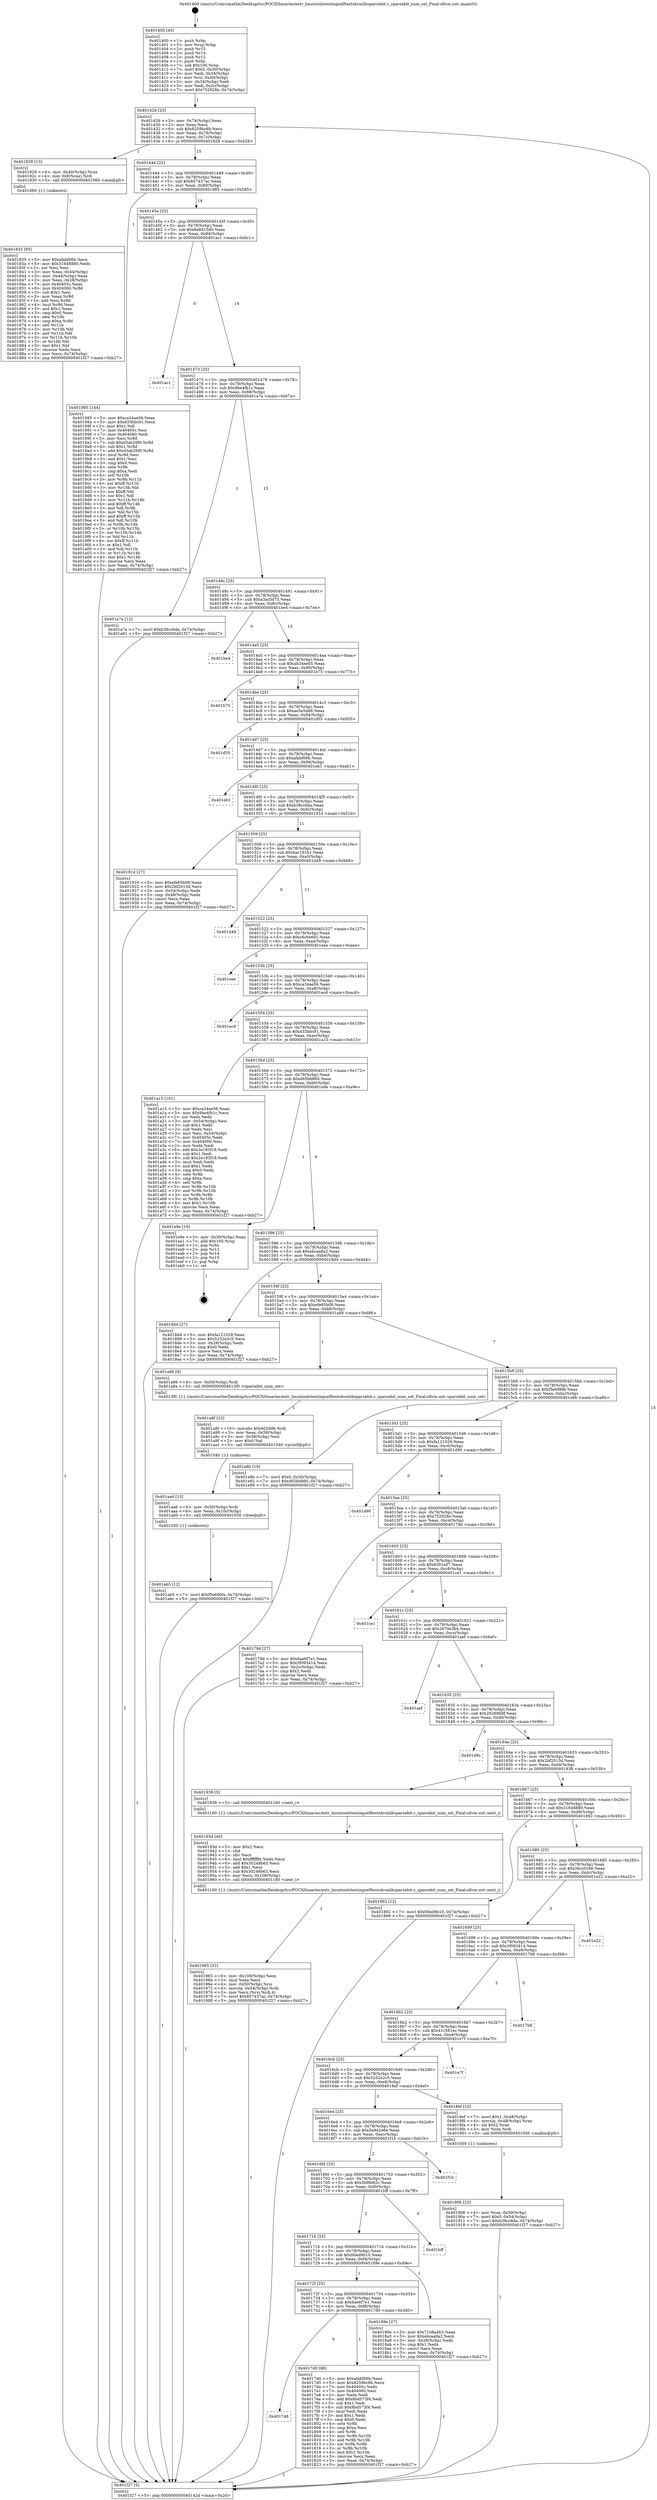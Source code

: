 digraph "0x401400" {
  label = "0x401400 (/mnt/c/Users/mathe/Desktop/tcc/POCII/binaries/extr_linuxtoolstestingselftestskvmlibsparsebit.c_sparsebit_num_set_Final-ollvm.out::main(0))"
  labelloc = "t"
  node[shape=record]

  Entry [label="",width=0.3,height=0.3,shape=circle,fillcolor=black,style=filled]
  "0x40142d" [label="{
     0x40142d [23]\l
     | [instrs]\l
     &nbsp;&nbsp;0x40142d \<+3\>: mov -0x74(%rbp),%eax\l
     &nbsp;&nbsp;0x401430 \<+2\>: mov %eax,%ecx\l
     &nbsp;&nbsp;0x401432 \<+6\>: sub $0x8259bc8b,%ecx\l
     &nbsp;&nbsp;0x401438 \<+3\>: mov %eax,-0x78(%rbp)\l
     &nbsp;&nbsp;0x40143b \<+3\>: mov %ecx,-0x7c(%rbp)\l
     &nbsp;&nbsp;0x40143e \<+6\>: je 0000000000401828 \<main+0x428\>\l
  }"]
  "0x401828" [label="{
     0x401828 [13]\l
     | [instrs]\l
     &nbsp;&nbsp;0x401828 \<+4\>: mov -0x40(%rbp),%rax\l
     &nbsp;&nbsp;0x40182c \<+4\>: mov 0x8(%rax),%rdi\l
     &nbsp;&nbsp;0x401830 \<+5\>: call 0000000000401060 \<atoi@plt\>\l
     | [calls]\l
     &nbsp;&nbsp;0x401060 \{1\} (unknown)\l
  }"]
  "0x401444" [label="{
     0x401444 [22]\l
     | [instrs]\l
     &nbsp;&nbsp;0x401444 \<+5\>: jmp 0000000000401449 \<main+0x49\>\l
     &nbsp;&nbsp;0x401449 \<+3\>: mov -0x78(%rbp),%eax\l
     &nbsp;&nbsp;0x40144c \<+5\>: sub $0x857437ac,%eax\l
     &nbsp;&nbsp;0x401451 \<+3\>: mov %eax,-0x80(%rbp)\l
     &nbsp;&nbsp;0x401454 \<+6\>: je 0000000000401985 \<main+0x585\>\l
  }"]
  Exit [label="",width=0.3,height=0.3,shape=circle,fillcolor=black,style=filled,peripheries=2]
  "0x401985" [label="{
     0x401985 [144]\l
     | [instrs]\l
     &nbsp;&nbsp;0x401985 \<+5\>: mov $0xca34ae56,%eax\l
     &nbsp;&nbsp;0x40198a \<+5\>: mov $0xd33bbc91,%ecx\l
     &nbsp;&nbsp;0x40198f \<+2\>: mov $0x1,%dl\l
     &nbsp;&nbsp;0x401991 \<+7\>: mov 0x40405c,%esi\l
     &nbsp;&nbsp;0x401998 \<+7\>: mov 0x404060,%edi\l
     &nbsp;&nbsp;0x40199f \<+3\>: mov %esi,%r8d\l
     &nbsp;&nbsp;0x4019a2 \<+7\>: sub $0xd3ab26f0,%r8d\l
     &nbsp;&nbsp;0x4019a9 \<+4\>: sub $0x1,%r8d\l
     &nbsp;&nbsp;0x4019ad \<+7\>: add $0xd3ab26f0,%r8d\l
     &nbsp;&nbsp;0x4019b4 \<+4\>: imul %r8d,%esi\l
     &nbsp;&nbsp;0x4019b8 \<+3\>: and $0x1,%esi\l
     &nbsp;&nbsp;0x4019bb \<+3\>: cmp $0x0,%esi\l
     &nbsp;&nbsp;0x4019be \<+4\>: sete %r9b\l
     &nbsp;&nbsp;0x4019c2 \<+3\>: cmp $0xa,%edi\l
     &nbsp;&nbsp;0x4019c5 \<+4\>: setl %r10b\l
     &nbsp;&nbsp;0x4019c9 \<+3\>: mov %r9b,%r11b\l
     &nbsp;&nbsp;0x4019cc \<+4\>: xor $0xff,%r11b\l
     &nbsp;&nbsp;0x4019d0 \<+3\>: mov %r10b,%bl\l
     &nbsp;&nbsp;0x4019d3 \<+3\>: xor $0xff,%bl\l
     &nbsp;&nbsp;0x4019d6 \<+3\>: xor $0x1,%dl\l
     &nbsp;&nbsp;0x4019d9 \<+3\>: mov %r11b,%r14b\l
     &nbsp;&nbsp;0x4019dc \<+4\>: and $0xff,%r14b\l
     &nbsp;&nbsp;0x4019e0 \<+3\>: and %dl,%r9b\l
     &nbsp;&nbsp;0x4019e3 \<+3\>: mov %bl,%r15b\l
     &nbsp;&nbsp;0x4019e6 \<+4\>: and $0xff,%r15b\l
     &nbsp;&nbsp;0x4019ea \<+3\>: and %dl,%r10b\l
     &nbsp;&nbsp;0x4019ed \<+3\>: or %r9b,%r14b\l
     &nbsp;&nbsp;0x4019f0 \<+3\>: or %r10b,%r15b\l
     &nbsp;&nbsp;0x4019f3 \<+3\>: xor %r15b,%r14b\l
     &nbsp;&nbsp;0x4019f6 \<+3\>: or %bl,%r11b\l
     &nbsp;&nbsp;0x4019f9 \<+4\>: xor $0xff,%r11b\l
     &nbsp;&nbsp;0x4019fd \<+3\>: or $0x1,%dl\l
     &nbsp;&nbsp;0x401a00 \<+3\>: and %dl,%r11b\l
     &nbsp;&nbsp;0x401a03 \<+3\>: or %r11b,%r14b\l
     &nbsp;&nbsp;0x401a06 \<+4\>: test $0x1,%r14b\l
     &nbsp;&nbsp;0x401a0a \<+3\>: cmovne %ecx,%eax\l
     &nbsp;&nbsp;0x401a0d \<+3\>: mov %eax,-0x74(%rbp)\l
     &nbsp;&nbsp;0x401a10 \<+5\>: jmp 0000000000401f27 \<main+0xb27\>\l
  }"]
  "0x40145a" [label="{
     0x40145a [25]\l
     | [instrs]\l
     &nbsp;&nbsp;0x40145a \<+5\>: jmp 000000000040145f \<main+0x5f\>\l
     &nbsp;&nbsp;0x40145f \<+3\>: mov -0x78(%rbp),%eax\l
     &nbsp;&nbsp;0x401462 \<+5\>: sub $0x8e8d15d0,%eax\l
     &nbsp;&nbsp;0x401467 \<+6\>: mov %eax,-0x84(%rbp)\l
     &nbsp;&nbsp;0x40146d \<+6\>: je 0000000000401ac1 \<main+0x6c1\>\l
  }"]
  "0x401ab5" [label="{
     0x401ab5 [12]\l
     | [instrs]\l
     &nbsp;&nbsp;0x401ab5 \<+7\>: movl $0xf5e686fe,-0x74(%rbp)\l
     &nbsp;&nbsp;0x401abc \<+5\>: jmp 0000000000401f27 \<main+0xb27\>\l
  }"]
  "0x401ac1" [label="{
     0x401ac1\l
  }", style=dashed]
  "0x401473" [label="{
     0x401473 [25]\l
     | [instrs]\l
     &nbsp;&nbsp;0x401473 \<+5\>: jmp 0000000000401478 \<main+0x78\>\l
     &nbsp;&nbsp;0x401478 \<+3\>: mov -0x78(%rbp),%eax\l
     &nbsp;&nbsp;0x40147b \<+5\>: sub $0x9be4fb1c,%eax\l
     &nbsp;&nbsp;0x401480 \<+6\>: mov %eax,-0x88(%rbp)\l
     &nbsp;&nbsp;0x401486 \<+6\>: je 0000000000401a7a \<main+0x67a\>\l
  }"]
  "0x401aa6" [label="{
     0x401aa6 [15]\l
     | [instrs]\l
     &nbsp;&nbsp;0x401aa6 \<+4\>: mov -0x50(%rbp),%rdi\l
     &nbsp;&nbsp;0x401aaa \<+6\>: mov %eax,-0x10c(%rbp)\l
     &nbsp;&nbsp;0x401ab0 \<+5\>: call 0000000000401030 \<free@plt\>\l
     | [calls]\l
     &nbsp;&nbsp;0x401030 \{1\} (unknown)\l
  }"]
  "0x401a7a" [label="{
     0x401a7a [12]\l
     | [instrs]\l
     &nbsp;&nbsp;0x401a7a \<+7\>: movl $0xb38cc6da,-0x74(%rbp)\l
     &nbsp;&nbsp;0x401a81 \<+5\>: jmp 0000000000401f27 \<main+0xb27\>\l
  }"]
  "0x40148c" [label="{
     0x40148c [25]\l
     | [instrs]\l
     &nbsp;&nbsp;0x40148c \<+5\>: jmp 0000000000401491 \<main+0x91\>\l
     &nbsp;&nbsp;0x401491 \<+3\>: mov -0x78(%rbp),%eax\l
     &nbsp;&nbsp;0x401494 \<+5\>: sub $0xa3ac5d75,%eax\l
     &nbsp;&nbsp;0x401499 \<+6\>: mov %eax,-0x8c(%rbp)\l
     &nbsp;&nbsp;0x40149f \<+6\>: je 0000000000401be4 \<main+0x7e4\>\l
  }"]
  "0x401a8f" [label="{
     0x401a8f [23]\l
     | [instrs]\l
     &nbsp;&nbsp;0x401a8f \<+10\>: movabs $0x4020d6,%rdi\l
     &nbsp;&nbsp;0x401a99 \<+3\>: mov %eax,-0x58(%rbp)\l
     &nbsp;&nbsp;0x401a9c \<+3\>: mov -0x58(%rbp),%esi\l
     &nbsp;&nbsp;0x401a9f \<+2\>: mov $0x0,%al\l
     &nbsp;&nbsp;0x401aa1 \<+5\>: call 0000000000401040 \<printf@plt\>\l
     | [calls]\l
     &nbsp;&nbsp;0x401040 \{1\} (unknown)\l
  }"]
  "0x401be4" [label="{
     0x401be4\l
  }", style=dashed]
  "0x4014a5" [label="{
     0x4014a5 [25]\l
     | [instrs]\l
     &nbsp;&nbsp;0x4014a5 \<+5\>: jmp 00000000004014aa \<main+0xaa\>\l
     &nbsp;&nbsp;0x4014aa \<+3\>: mov -0x78(%rbp),%eax\l
     &nbsp;&nbsp;0x4014ad \<+5\>: sub $0xab34ee05,%eax\l
     &nbsp;&nbsp;0x4014b2 \<+6\>: mov %eax,-0x90(%rbp)\l
     &nbsp;&nbsp;0x4014b8 \<+6\>: je 0000000000401b75 \<main+0x775\>\l
  }"]
  "0x401965" [label="{
     0x401965 [32]\l
     | [instrs]\l
     &nbsp;&nbsp;0x401965 \<+6\>: mov -0x108(%rbp),%ecx\l
     &nbsp;&nbsp;0x40196b \<+3\>: imul %eax,%ecx\l
     &nbsp;&nbsp;0x40196e \<+4\>: mov -0x50(%rbp),%rsi\l
     &nbsp;&nbsp;0x401972 \<+4\>: movslq -0x54(%rbp),%rdi\l
     &nbsp;&nbsp;0x401976 \<+3\>: mov %ecx,(%rsi,%rdi,4)\l
     &nbsp;&nbsp;0x401979 \<+7\>: movl $0x857437ac,-0x74(%rbp)\l
     &nbsp;&nbsp;0x401980 \<+5\>: jmp 0000000000401f27 \<main+0xb27\>\l
  }"]
  "0x401b75" [label="{
     0x401b75\l
  }", style=dashed]
  "0x4014be" [label="{
     0x4014be [25]\l
     | [instrs]\l
     &nbsp;&nbsp;0x4014be \<+5\>: jmp 00000000004014c3 \<main+0xc3\>\l
     &nbsp;&nbsp;0x4014c3 \<+3\>: mov -0x78(%rbp),%eax\l
     &nbsp;&nbsp;0x4014c6 \<+5\>: sub $0xae5e5dd6,%eax\l
     &nbsp;&nbsp;0x4014cb \<+6\>: mov %eax,-0x94(%rbp)\l
     &nbsp;&nbsp;0x4014d1 \<+6\>: je 0000000000401d55 \<main+0x955\>\l
  }"]
  "0x40193d" [label="{
     0x40193d [40]\l
     | [instrs]\l
     &nbsp;&nbsp;0x40193d \<+5\>: mov $0x2,%ecx\l
     &nbsp;&nbsp;0x401942 \<+1\>: cltd\l
     &nbsp;&nbsp;0x401943 \<+2\>: idiv %ecx\l
     &nbsp;&nbsp;0x401945 \<+6\>: imul $0xfffffffe,%edx,%ecx\l
     &nbsp;&nbsp;0x40194b \<+6\>: add $0x30248b63,%ecx\l
     &nbsp;&nbsp;0x401951 \<+3\>: add $0x1,%ecx\l
     &nbsp;&nbsp;0x401954 \<+6\>: sub $0x30248b63,%ecx\l
     &nbsp;&nbsp;0x40195a \<+6\>: mov %ecx,-0x108(%rbp)\l
     &nbsp;&nbsp;0x401960 \<+5\>: call 0000000000401160 \<next_i\>\l
     | [calls]\l
     &nbsp;&nbsp;0x401160 \{1\} (/mnt/c/Users/mathe/Desktop/tcc/POCII/binaries/extr_linuxtoolstestingselftestskvmlibsparsebit.c_sparsebit_num_set_Final-ollvm.out::next_i)\l
  }"]
  "0x401d55" [label="{
     0x401d55\l
  }", style=dashed]
  "0x4014d7" [label="{
     0x4014d7 [25]\l
     | [instrs]\l
     &nbsp;&nbsp;0x4014d7 \<+5\>: jmp 00000000004014dc \<main+0xdc\>\l
     &nbsp;&nbsp;0x4014dc \<+3\>: mov -0x78(%rbp),%eax\l
     &nbsp;&nbsp;0x4014df \<+5\>: sub $0xafabf06b,%eax\l
     &nbsp;&nbsp;0x4014e4 \<+6\>: mov %eax,-0x98(%rbp)\l
     &nbsp;&nbsp;0x4014ea \<+6\>: je 0000000000401eb1 \<main+0xab1\>\l
  }"]
  "0x401906" [label="{
     0x401906 [23]\l
     | [instrs]\l
     &nbsp;&nbsp;0x401906 \<+4\>: mov %rax,-0x50(%rbp)\l
     &nbsp;&nbsp;0x40190a \<+7\>: movl $0x0,-0x54(%rbp)\l
     &nbsp;&nbsp;0x401911 \<+7\>: movl $0xb38cc6da,-0x74(%rbp)\l
     &nbsp;&nbsp;0x401918 \<+5\>: jmp 0000000000401f27 \<main+0xb27\>\l
  }"]
  "0x401eb1" [label="{
     0x401eb1\l
  }", style=dashed]
  "0x4014f0" [label="{
     0x4014f0 [25]\l
     | [instrs]\l
     &nbsp;&nbsp;0x4014f0 \<+5\>: jmp 00000000004014f5 \<main+0xf5\>\l
     &nbsp;&nbsp;0x4014f5 \<+3\>: mov -0x78(%rbp),%eax\l
     &nbsp;&nbsp;0x4014f8 \<+5\>: sub $0xb38cc6da,%eax\l
     &nbsp;&nbsp;0x4014fd \<+6\>: mov %eax,-0x9c(%rbp)\l
     &nbsp;&nbsp;0x401503 \<+6\>: je 000000000040191d \<main+0x51d\>\l
  }"]
  "0x401835" [label="{
     0x401835 [93]\l
     | [instrs]\l
     &nbsp;&nbsp;0x401835 \<+5\>: mov $0xafabf06b,%ecx\l
     &nbsp;&nbsp;0x40183a \<+5\>: mov $0x31648880,%edx\l
     &nbsp;&nbsp;0x40183f \<+2\>: xor %esi,%esi\l
     &nbsp;&nbsp;0x401841 \<+3\>: mov %eax,-0x44(%rbp)\l
     &nbsp;&nbsp;0x401844 \<+3\>: mov -0x44(%rbp),%eax\l
     &nbsp;&nbsp;0x401847 \<+3\>: mov %eax,-0x28(%rbp)\l
     &nbsp;&nbsp;0x40184a \<+7\>: mov 0x40405c,%eax\l
     &nbsp;&nbsp;0x401851 \<+8\>: mov 0x404060,%r8d\l
     &nbsp;&nbsp;0x401859 \<+3\>: sub $0x1,%esi\l
     &nbsp;&nbsp;0x40185c \<+3\>: mov %eax,%r9d\l
     &nbsp;&nbsp;0x40185f \<+3\>: add %esi,%r9d\l
     &nbsp;&nbsp;0x401862 \<+4\>: imul %r9d,%eax\l
     &nbsp;&nbsp;0x401866 \<+3\>: and $0x1,%eax\l
     &nbsp;&nbsp;0x401869 \<+3\>: cmp $0x0,%eax\l
     &nbsp;&nbsp;0x40186c \<+4\>: sete %r10b\l
     &nbsp;&nbsp;0x401870 \<+4\>: cmp $0xa,%r8d\l
     &nbsp;&nbsp;0x401874 \<+4\>: setl %r11b\l
     &nbsp;&nbsp;0x401878 \<+3\>: mov %r10b,%bl\l
     &nbsp;&nbsp;0x40187b \<+3\>: and %r11b,%bl\l
     &nbsp;&nbsp;0x40187e \<+3\>: xor %r11b,%r10b\l
     &nbsp;&nbsp;0x401881 \<+3\>: or %r10b,%bl\l
     &nbsp;&nbsp;0x401884 \<+3\>: test $0x1,%bl\l
     &nbsp;&nbsp;0x401887 \<+3\>: cmovne %edx,%ecx\l
     &nbsp;&nbsp;0x40188a \<+3\>: mov %ecx,-0x74(%rbp)\l
     &nbsp;&nbsp;0x40188d \<+5\>: jmp 0000000000401f27 \<main+0xb27\>\l
  }"]
  "0x40191d" [label="{
     0x40191d [27]\l
     | [instrs]\l
     &nbsp;&nbsp;0x40191d \<+5\>: mov $0xefe65b08,%eax\l
     &nbsp;&nbsp;0x401922 \<+5\>: mov $0x2bf2013d,%ecx\l
     &nbsp;&nbsp;0x401927 \<+3\>: mov -0x54(%rbp),%edx\l
     &nbsp;&nbsp;0x40192a \<+3\>: cmp -0x48(%rbp),%edx\l
     &nbsp;&nbsp;0x40192d \<+3\>: cmovl %ecx,%eax\l
     &nbsp;&nbsp;0x401930 \<+3\>: mov %eax,-0x74(%rbp)\l
     &nbsp;&nbsp;0x401933 \<+5\>: jmp 0000000000401f27 \<main+0xb27\>\l
  }"]
  "0x401509" [label="{
     0x401509 [25]\l
     | [instrs]\l
     &nbsp;&nbsp;0x401509 \<+5\>: jmp 000000000040150e \<main+0x10e\>\l
     &nbsp;&nbsp;0x40150e \<+3\>: mov -0x78(%rbp),%eax\l
     &nbsp;&nbsp;0x401511 \<+5\>: sub $0xbac161b1,%eax\l
     &nbsp;&nbsp;0x401516 \<+6\>: mov %eax,-0xa0(%rbp)\l
     &nbsp;&nbsp;0x40151c \<+6\>: je 0000000000401d49 \<main+0x949\>\l
  }"]
  "0x401748" [label="{
     0x401748\l
  }", style=dashed]
  "0x401d49" [label="{
     0x401d49\l
  }", style=dashed]
  "0x401522" [label="{
     0x401522 [25]\l
     | [instrs]\l
     &nbsp;&nbsp;0x401522 \<+5\>: jmp 0000000000401527 \<main+0x127\>\l
     &nbsp;&nbsp;0x401527 \<+3\>: mov -0x78(%rbp),%eax\l
     &nbsp;&nbsp;0x40152a \<+5\>: sub $0xc6c6e6d1,%eax\l
     &nbsp;&nbsp;0x40152f \<+6\>: mov %eax,-0xa4(%rbp)\l
     &nbsp;&nbsp;0x401535 \<+6\>: je 0000000000401eee \<main+0xaee\>\l
  }"]
  "0x4017d0" [label="{
     0x4017d0 [88]\l
     | [instrs]\l
     &nbsp;&nbsp;0x4017d0 \<+5\>: mov $0xafabf06b,%eax\l
     &nbsp;&nbsp;0x4017d5 \<+5\>: mov $0x8259bc8b,%ecx\l
     &nbsp;&nbsp;0x4017da \<+7\>: mov 0x40405c,%edx\l
     &nbsp;&nbsp;0x4017e1 \<+7\>: mov 0x404060,%esi\l
     &nbsp;&nbsp;0x4017e8 \<+2\>: mov %edx,%edi\l
     &nbsp;&nbsp;0x4017ea \<+6\>: add $0x8bd573f4,%edi\l
     &nbsp;&nbsp;0x4017f0 \<+3\>: sub $0x1,%edi\l
     &nbsp;&nbsp;0x4017f3 \<+6\>: sub $0x8bd573f4,%edi\l
     &nbsp;&nbsp;0x4017f9 \<+3\>: imul %edi,%edx\l
     &nbsp;&nbsp;0x4017fc \<+3\>: and $0x1,%edx\l
     &nbsp;&nbsp;0x4017ff \<+3\>: cmp $0x0,%edx\l
     &nbsp;&nbsp;0x401802 \<+4\>: sete %r8b\l
     &nbsp;&nbsp;0x401806 \<+3\>: cmp $0xa,%esi\l
     &nbsp;&nbsp;0x401809 \<+4\>: setl %r9b\l
     &nbsp;&nbsp;0x40180d \<+3\>: mov %r8b,%r10b\l
     &nbsp;&nbsp;0x401810 \<+3\>: and %r9b,%r10b\l
     &nbsp;&nbsp;0x401813 \<+3\>: xor %r9b,%r8b\l
     &nbsp;&nbsp;0x401816 \<+3\>: or %r8b,%r10b\l
     &nbsp;&nbsp;0x401819 \<+4\>: test $0x1,%r10b\l
     &nbsp;&nbsp;0x40181d \<+3\>: cmovne %ecx,%eax\l
     &nbsp;&nbsp;0x401820 \<+3\>: mov %eax,-0x74(%rbp)\l
     &nbsp;&nbsp;0x401823 \<+5\>: jmp 0000000000401f27 \<main+0xb27\>\l
  }"]
  "0x401eee" [label="{
     0x401eee\l
  }", style=dashed]
  "0x40153b" [label="{
     0x40153b [25]\l
     | [instrs]\l
     &nbsp;&nbsp;0x40153b \<+5\>: jmp 0000000000401540 \<main+0x140\>\l
     &nbsp;&nbsp;0x401540 \<+3\>: mov -0x78(%rbp),%eax\l
     &nbsp;&nbsp;0x401543 \<+5\>: sub $0xca34ae56,%eax\l
     &nbsp;&nbsp;0x401548 \<+6\>: mov %eax,-0xa8(%rbp)\l
     &nbsp;&nbsp;0x40154e \<+6\>: je 0000000000401ecd \<main+0xacd\>\l
  }"]
  "0x40172f" [label="{
     0x40172f [25]\l
     | [instrs]\l
     &nbsp;&nbsp;0x40172f \<+5\>: jmp 0000000000401734 \<main+0x334\>\l
     &nbsp;&nbsp;0x401734 \<+3\>: mov -0x78(%rbp),%eax\l
     &nbsp;&nbsp;0x401737 \<+5\>: sub $0x6ae6f7e1,%eax\l
     &nbsp;&nbsp;0x40173c \<+6\>: mov %eax,-0xf8(%rbp)\l
     &nbsp;&nbsp;0x401742 \<+6\>: je 00000000004017d0 \<main+0x3d0\>\l
  }"]
  "0x401ecd" [label="{
     0x401ecd\l
  }", style=dashed]
  "0x401554" [label="{
     0x401554 [25]\l
     | [instrs]\l
     &nbsp;&nbsp;0x401554 \<+5\>: jmp 0000000000401559 \<main+0x159\>\l
     &nbsp;&nbsp;0x401559 \<+3\>: mov -0x78(%rbp),%eax\l
     &nbsp;&nbsp;0x40155c \<+5\>: sub $0xd33bbc91,%eax\l
     &nbsp;&nbsp;0x401561 \<+6\>: mov %eax,-0xac(%rbp)\l
     &nbsp;&nbsp;0x401567 \<+6\>: je 0000000000401a15 \<main+0x615\>\l
  }"]
  "0x40189e" [label="{
     0x40189e [27]\l
     | [instrs]\l
     &nbsp;&nbsp;0x40189e \<+5\>: mov $0x7108a4b3,%eax\l
     &nbsp;&nbsp;0x4018a3 \<+5\>: mov $0xebcaa8a2,%ecx\l
     &nbsp;&nbsp;0x4018a8 \<+3\>: mov -0x28(%rbp),%edx\l
     &nbsp;&nbsp;0x4018ab \<+3\>: cmp $0x1,%edx\l
     &nbsp;&nbsp;0x4018ae \<+3\>: cmovl %ecx,%eax\l
     &nbsp;&nbsp;0x4018b1 \<+3\>: mov %eax,-0x74(%rbp)\l
     &nbsp;&nbsp;0x4018b4 \<+5\>: jmp 0000000000401f27 \<main+0xb27\>\l
  }"]
  "0x401a15" [label="{
     0x401a15 [101]\l
     | [instrs]\l
     &nbsp;&nbsp;0x401a15 \<+5\>: mov $0xca34ae56,%eax\l
     &nbsp;&nbsp;0x401a1a \<+5\>: mov $0x9be4fb1c,%ecx\l
     &nbsp;&nbsp;0x401a1f \<+2\>: xor %edx,%edx\l
     &nbsp;&nbsp;0x401a21 \<+3\>: mov -0x54(%rbp),%esi\l
     &nbsp;&nbsp;0x401a24 \<+3\>: sub $0x1,%edx\l
     &nbsp;&nbsp;0x401a27 \<+2\>: sub %edx,%esi\l
     &nbsp;&nbsp;0x401a29 \<+3\>: mov %esi,-0x54(%rbp)\l
     &nbsp;&nbsp;0x401a2c \<+7\>: mov 0x40405c,%edx\l
     &nbsp;&nbsp;0x401a33 \<+7\>: mov 0x404060,%esi\l
     &nbsp;&nbsp;0x401a3a \<+2\>: mov %edx,%edi\l
     &nbsp;&nbsp;0x401a3c \<+6\>: add $0x2e183f18,%edi\l
     &nbsp;&nbsp;0x401a42 \<+3\>: sub $0x1,%edi\l
     &nbsp;&nbsp;0x401a45 \<+6\>: sub $0x2e183f18,%edi\l
     &nbsp;&nbsp;0x401a4b \<+3\>: imul %edi,%edx\l
     &nbsp;&nbsp;0x401a4e \<+3\>: and $0x1,%edx\l
     &nbsp;&nbsp;0x401a51 \<+3\>: cmp $0x0,%edx\l
     &nbsp;&nbsp;0x401a54 \<+4\>: sete %r8b\l
     &nbsp;&nbsp;0x401a58 \<+3\>: cmp $0xa,%esi\l
     &nbsp;&nbsp;0x401a5b \<+4\>: setl %r9b\l
     &nbsp;&nbsp;0x401a5f \<+3\>: mov %r8b,%r10b\l
     &nbsp;&nbsp;0x401a62 \<+3\>: and %r9b,%r10b\l
     &nbsp;&nbsp;0x401a65 \<+3\>: xor %r9b,%r8b\l
     &nbsp;&nbsp;0x401a68 \<+3\>: or %r8b,%r10b\l
     &nbsp;&nbsp;0x401a6b \<+4\>: test $0x1,%r10b\l
     &nbsp;&nbsp;0x401a6f \<+3\>: cmovne %ecx,%eax\l
     &nbsp;&nbsp;0x401a72 \<+3\>: mov %eax,-0x74(%rbp)\l
     &nbsp;&nbsp;0x401a75 \<+5\>: jmp 0000000000401f27 \<main+0xb27\>\l
  }"]
  "0x40156d" [label="{
     0x40156d [25]\l
     | [instrs]\l
     &nbsp;&nbsp;0x40156d \<+5\>: jmp 0000000000401572 \<main+0x172\>\l
     &nbsp;&nbsp;0x401572 \<+3\>: mov -0x78(%rbp),%eax\l
     &nbsp;&nbsp;0x401575 \<+5\>: sub $0xd65bb860,%eax\l
     &nbsp;&nbsp;0x40157a \<+6\>: mov %eax,-0xb0(%rbp)\l
     &nbsp;&nbsp;0x401580 \<+6\>: je 0000000000401e9e \<main+0xa9e\>\l
  }"]
  "0x401716" [label="{
     0x401716 [25]\l
     | [instrs]\l
     &nbsp;&nbsp;0x401716 \<+5\>: jmp 000000000040171b \<main+0x31b\>\l
     &nbsp;&nbsp;0x40171b \<+3\>: mov -0x78(%rbp),%eax\l
     &nbsp;&nbsp;0x40171e \<+5\>: sub $0x60ed9b10,%eax\l
     &nbsp;&nbsp;0x401723 \<+6\>: mov %eax,-0xf4(%rbp)\l
     &nbsp;&nbsp;0x401729 \<+6\>: je 000000000040189e \<main+0x49e\>\l
  }"]
  "0x401e9e" [label="{
     0x401e9e [19]\l
     | [instrs]\l
     &nbsp;&nbsp;0x401e9e \<+3\>: mov -0x30(%rbp),%eax\l
     &nbsp;&nbsp;0x401ea1 \<+7\>: add $0x100,%rsp\l
     &nbsp;&nbsp;0x401ea8 \<+1\>: pop %rbx\l
     &nbsp;&nbsp;0x401ea9 \<+2\>: pop %r12\l
     &nbsp;&nbsp;0x401eab \<+2\>: pop %r14\l
     &nbsp;&nbsp;0x401ead \<+2\>: pop %r15\l
     &nbsp;&nbsp;0x401eaf \<+1\>: pop %rbp\l
     &nbsp;&nbsp;0x401eb0 \<+1\>: ret\l
  }"]
  "0x401586" [label="{
     0x401586 [25]\l
     | [instrs]\l
     &nbsp;&nbsp;0x401586 \<+5\>: jmp 000000000040158b \<main+0x18b\>\l
     &nbsp;&nbsp;0x40158b \<+3\>: mov -0x78(%rbp),%eax\l
     &nbsp;&nbsp;0x40158e \<+5\>: sub $0xebcaa8a2,%eax\l
     &nbsp;&nbsp;0x401593 \<+6\>: mov %eax,-0xb4(%rbp)\l
     &nbsp;&nbsp;0x401599 \<+6\>: je 00000000004018d4 \<main+0x4d4\>\l
  }"]
  "0x401bff" [label="{
     0x401bff\l
  }", style=dashed]
  "0x4018d4" [label="{
     0x4018d4 [27]\l
     | [instrs]\l
     &nbsp;&nbsp;0x4018d4 \<+5\>: mov $0xfa121029,%eax\l
     &nbsp;&nbsp;0x4018d9 \<+5\>: mov $0x5232e2c5,%ecx\l
     &nbsp;&nbsp;0x4018de \<+3\>: mov -0x28(%rbp),%edx\l
     &nbsp;&nbsp;0x4018e1 \<+3\>: cmp $0x0,%edx\l
     &nbsp;&nbsp;0x4018e4 \<+3\>: cmove %ecx,%eax\l
     &nbsp;&nbsp;0x4018e7 \<+3\>: mov %eax,-0x74(%rbp)\l
     &nbsp;&nbsp;0x4018ea \<+5\>: jmp 0000000000401f27 \<main+0xb27\>\l
  }"]
  "0x40159f" [label="{
     0x40159f [25]\l
     | [instrs]\l
     &nbsp;&nbsp;0x40159f \<+5\>: jmp 00000000004015a4 \<main+0x1a4\>\l
     &nbsp;&nbsp;0x4015a4 \<+3\>: mov -0x78(%rbp),%eax\l
     &nbsp;&nbsp;0x4015a7 \<+5\>: sub $0xefe65b08,%eax\l
     &nbsp;&nbsp;0x4015ac \<+6\>: mov %eax,-0xb8(%rbp)\l
     &nbsp;&nbsp;0x4015b2 \<+6\>: je 0000000000401a86 \<main+0x686\>\l
  }"]
  "0x4016fd" [label="{
     0x4016fd [25]\l
     | [instrs]\l
     &nbsp;&nbsp;0x4016fd \<+5\>: jmp 0000000000401702 \<main+0x302\>\l
     &nbsp;&nbsp;0x401702 \<+3\>: mov -0x78(%rbp),%eax\l
     &nbsp;&nbsp;0x401705 \<+5\>: sub $0x5fd9b82c,%eax\l
     &nbsp;&nbsp;0x40170a \<+6\>: mov %eax,-0xf0(%rbp)\l
     &nbsp;&nbsp;0x401710 \<+6\>: je 0000000000401bff \<main+0x7ff\>\l
  }"]
  "0x401a86" [label="{
     0x401a86 [9]\l
     | [instrs]\l
     &nbsp;&nbsp;0x401a86 \<+4\>: mov -0x50(%rbp),%rdi\l
     &nbsp;&nbsp;0x401a8a \<+5\>: call 00000000004013f0 \<sparsebit_num_set\>\l
     | [calls]\l
     &nbsp;&nbsp;0x4013f0 \{1\} (/mnt/c/Users/mathe/Desktop/tcc/POCII/binaries/extr_linuxtoolstestingselftestskvmlibsparsebit.c_sparsebit_num_set_Final-ollvm.out::sparsebit_num_set)\l
  }"]
  "0x4015b8" [label="{
     0x4015b8 [25]\l
     | [instrs]\l
     &nbsp;&nbsp;0x4015b8 \<+5\>: jmp 00000000004015bd \<main+0x1bd\>\l
     &nbsp;&nbsp;0x4015bd \<+3\>: mov -0x78(%rbp),%eax\l
     &nbsp;&nbsp;0x4015c0 \<+5\>: sub $0xf5e686fe,%eax\l
     &nbsp;&nbsp;0x4015c5 \<+6\>: mov %eax,-0xbc(%rbp)\l
     &nbsp;&nbsp;0x4015cb \<+6\>: je 0000000000401e8b \<main+0xa8b\>\l
  }"]
  "0x401f1b" [label="{
     0x401f1b\l
  }", style=dashed]
  "0x401e8b" [label="{
     0x401e8b [19]\l
     | [instrs]\l
     &nbsp;&nbsp;0x401e8b \<+7\>: movl $0x0,-0x30(%rbp)\l
     &nbsp;&nbsp;0x401e92 \<+7\>: movl $0xd65bb860,-0x74(%rbp)\l
     &nbsp;&nbsp;0x401e99 \<+5\>: jmp 0000000000401f27 \<main+0xb27\>\l
  }"]
  "0x4015d1" [label="{
     0x4015d1 [25]\l
     | [instrs]\l
     &nbsp;&nbsp;0x4015d1 \<+5\>: jmp 00000000004015d6 \<main+0x1d6\>\l
     &nbsp;&nbsp;0x4015d6 \<+3\>: mov -0x78(%rbp),%eax\l
     &nbsp;&nbsp;0x4015d9 \<+5\>: sub $0xfa121029,%eax\l
     &nbsp;&nbsp;0x4015de \<+6\>: mov %eax,-0xc0(%rbp)\l
     &nbsp;&nbsp;0x4015e4 \<+6\>: je 0000000000401d90 \<main+0x990\>\l
  }"]
  "0x4016e4" [label="{
     0x4016e4 [25]\l
     | [instrs]\l
     &nbsp;&nbsp;0x4016e4 \<+5\>: jmp 00000000004016e9 \<main+0x2e9\>\l
     &nbsp;&nbsp;0x4016e9 \<+3\>: mov -0x78(%rbp),%eax\l
     &nbsp;&nbsp;0x4016ec \<+5\>: sub $0x5a942e6e,%eax\l
     &nbsp;&nbsp;0x4016f1 \<+6\>: mov %eax,-0xec(%rbp)\l
     &nbsp;&nbsp;0x4016f7 \<+6\>: je 0000000000401f1b \<main+0xb1b\>\l
  }"]
  "0x401d90" [label="{
     0x401d90\l
  }", style=dashed]
  "0x4015ea" [label="{
     0x4015ea [25]\l
     | [instrs]\l
     &nbsp;&nbsp;0x4015ea \<+5\>: jmp 00000000004015ef \<main+0x1ef\>\l
     &nbsp;&nbsp;0x4015ef \<+3\>: mov -0x78(%rbp),%eax\l
     &nbsp;&nbsp;0x4015f2 \<+5\>: sub $0x752928e,%eax\l
     &nbsp;&nbsp;0x4015f7 \<+6\>: mov %eax,-0xc4(%rbp)\l
     &nbsp;&nbsp;0x4015fd \<+6\>: je 000000000040179d \<main+0x39d\>\l
  }"]
  "0x4018ef" [label="{
     0x4018ef [23]\l
     | [instrs]\l
     &nbsp;&nbsp;0x4018ef \<+7\>: movl $0x1,-0x48(%rbp)\l
     &nbsp;&nbsp;0x4018f6 \<+4\>: movslq -0x48(%rbp),%rax\l
     &nbsp;&nbsp;0x4018fa \<+4\>: shl $0x2,%rax\l
     &nbsp;&nbsp;0x4018fe \<+3\>: mov %rax,%rdi\l
     &nbsp;&nbsp;0x401901 \<+5\>: call 0000000000401050 \<malloc@plt\>\l
     | [calls]\l
     &nbsp;&nbsp;0x401050 \{1\} (unknown)\l
  }"]
  "0x40179d" [label="{
     0x40179d [27]\l
     | [instrs]\l
     &nbsp;&nbsp;0x40179d \<+5\>: mov $0x6ae6f7e1,%eax\l
     &nbsp;&nbsp;0x4017a2 \<+5\>: mov $0x3f093414,%ecx\l
     &nbsp;&nbsp;0x4017a7 \<+3\>: mov -0x2c(%rbp),%edx\l
     &nbsp;&nbsp;0x4017aa \<+3\>: cmp $0x2,%edx\l
     &nbsp;&nbsp;0x4017ad \<+3\>: cmovne %ecx,%eax\l
     &nbsp;&nbsp;0x4017b0 \<+3\>: mov %eax,-0x74(%rbp)\l
     &nbsp;&nbsp;0x4017b3 \<+5\>: jmp 0000000000401f27 \<main+0xb27\>\l
  }"]
  "0x401603" [label="{
     0x401603 [25]\l
     | [instrs]\l
     &nbsp;&nbsp;0x401603 \<+5\>: jmp 0000000000401608 \<main+0x208\>\l
     &nbsp;&nbsp;0x401608 \<+3\>: mov -0x78(%rbp),%eax\l
     &nbsp;&nbsp;0x40160b \<+5\>: sub $0x8301a57,%eax\l
     &nbsp;&nbsp;0x401610 \<+6\>: mov %eax,-0xc8(%rbp)\l
     &nbsp;&nbsp;0x401616 \<+6\>: je 0000000000401ce1 \<main+0x8e1\>\l
  }"]
  "0x401f27" [label="{
     0x401f27 [5]\l
     | [instrs]\l
     &nbsp;&nbsp;0x401f27 \<+5\>: jmp 000000000040142d \<main+0x2d\>\l
  }"]
  "0x401400" [label="{
     0x401400 [45]\l
     | [instrs]\l
     &nbsp;&nbsp;0x401400 \<+1\>: push %rbp\l
     &nbsp;&nbsp;0x401401 \<+3\>: mov %rsp,%rbp\l
     &nbsp;&nbsp;0x401404 \<+2\>: push %r15\l
     &nbsp;&nbsp;0x401406 \<+2\>: push %r14\l
     &nbsp;&nbsp;0x401408 \<+2\>: push %r12\l
     &nbsp;&nbsp;0x40140a \<+1\>: push %rbx\l
     &nbsp;&nbsp;0x40140b \<+7\>: sub $0x100,%rsp\l
     &nbsp;&nbsp;0x401412 \<+7\>: movl $0x0,-0x30(%rbp)\l
     &nbsp;&nbsp;0x401419 \<+3\>: mov %edi,-0x34(%rbp)\l
     &nbsp;&nbsp;0x40141c \<+4\>: mov %rsi,-0x40(%rbp)\l
     &nbsp;&nbsp;0x401420 \<+3\>: mov -0x34(%rbp),%edi\l
     &nbsp;&nbsp;0x401423 \<+3\>: mov %edi,-0x2c(%rbp)\l
     &nbsp;&nbsp;0x401426 \<+7\>: movl $0x752928e,-0x74(%rbp)\l
  }"]
  "0x4016cb" [label="{
     0x4016cb [25]\l
     | [instrs]\l
     &nbsp;&nbsp;0x4016cb \<+5\>: jmp 00000000004016d0 \<main+0x2d0\>\l
     &nbsp;&nbsp;0x4016d0 \<+3\>: mov -0x78(%rbp),%eax\l
     &nbsp;&nbsp;0x4016d3 \<+5\>: sub $0x5232e2c5,%eax\l
     &nbsp;&nbsp;0x4016d8 \<+6\>: mov %eax,-0xe8(%rbp)\l
     &nbsp;&nbsp;0x4016de \<+6\>: je 00000000004018ef \<main+0x4ef\>\l
  }"]
  "0x401ce1" [label="{
     0x401ce1\l
  }", style=dashed]
  "0x40161c" [label="{
     0x40161c [25]\l
     | [instrs]\l
     &nbsp;&nbsp;0x40161c \<+5\>: jmp 0000000000401621 \<main+0x221\>\l
     &nbsp;&nbsp;0x401621 \<+3\>: mov -0x78(%rbp),%eax\l
     &nbsp;&nbsp;0x401624 \<+5\>: sub $0x2670e3b4,%eax\l
     &nbsp;&nbsp;0x401629 \<+6\>: mov %eax,-0xcc(%rbp)\l
     &nbsp;&nbsp;0x40162f \<+6\>: je 0000000000401aef \<main+0x6ef\>\l
  }"]
  "0x401e7f" [label="{
     0x401e7f\l
  }", style=dashed]
  "0x401aef" [label="{
     0x401aef\l
  }", style=dashed]
  "0x401635" [label="{
     0x401635 [25]\l
     | [instrs]\l
     &nbsp;&nbsp;0x401635 \<+5\>: jmp 000000000040163a \<main+0x23a\>\l
     &nbsp;&nbsp;0x40163a \<+3\>: mov -0x78(%rbp),%eax\l
     &nbsp;&nbsp;0x40163d \<+5\>: sub $0x29269b8f,%eax\l
     &nbsp;&nbsp;0x401642 \<+6\>: mov %eax,-0xd0(%rbp)\l
     &nbsp;&nbsp;0x401648 \<+6\>: je 0000000000401d9c \<main+0x99c\>\l
  }"]
  "0x4016b2" [label="{
     0x4016b2 [25]\l
     | [instrs]\l
     &nbsp;&nbsp;0x4016b2 \<+5\>: jmp 00000000004016b7 \<main+0x2b7\>\l
     &nbsp;&nbsp;0x4016b7 \<+3\>: mov -0x78(%rbp),%eax\l
     &nbsp;&nbsp;0x4016ba \<+5\>: sub $0x41c581ec,%eax\l
     &nbsp;&nbsp;0x4016bf \<+6\>: mov %eax,-0xe4(%rbp)\l
     &nbsp;&nbsp;0x4016c5 \<+6\>: je 0000000000401e7f \<main+0xa7f\>\l
  }"]
  "0x401d9c" [label="{
     0x401d9c\l
  }", style=dashed]
  "0x40164e" [label="{
     0x40164e [25]\l
     | [instrs]\l
     &nbsp;&nbsp;0x40164e \<+5\>: jmp 0000000000401653 \<main+0x253\>\l
     &nbsp;&nbsp;0x401653 \<+3\>: mov -0x78(%rbp),%eax\l
     &nbsp;&nbsp;0x401656 \<+5\>: sub $0x2bf2013d,%eax\l
     &nbsp;&nbsp;0x40165b \<+6\>: mov %eax,-0xd4(%rbp)\l
     &nbsp;&nbsp;0x401661 \<+6\>: je 0000000000401938 \<main+0x538\>\l
  }"]
  "0x4017b8" [label="{
     0x4017b8\l
  }", style=dashed]
  "0x401938" [label="{
     0x401938 [5]\l
     | [instrs]\l
     &nbsp;&nbsp;0x401938 \<+5\>: call 0000000000401160 \<next_i\>\l
     | [calls]\l
     &nbsp;&nbsp;0x401160 \{1\} (/mnt/c/Users/mathe/Desktop/tcc/POCII/binaries/extr_linuxtoolstestingselftestskvmlibsparsebit.c_sparsebit_num_set_Final-ollvm.out::next_i)\l
  }"]
  "0x401667" [label="{
     0x401667 [25]\l
     | [instrs]\l
     &nbsp;&nbsp;0x401667 \<+5\>: jmp 000000000040166c \<main+0x26c\>\l
     &nbsp;&nbsp;0x40166c \<+3\>: mov -0x78(%rbp),%eax\l
     &nbsp;&nbsp;0x40166f \<+5\>: sub $0x31648880,%eax\l
     &nbsp;&nbsp;0x401674 \<+6\>: mov %eax,-0xd8(%rbp)\l
     &nbsp;&nbsp;0x40167a \<+6\>: je 0000000000401892 \<main+0x492\>\l
  }"]
  "0x401699" [label="{
     0x401699 [25]\l
     | [instrs]\l
     &nbsp;&nbsp;0x401699 \<+5\>: jmp 000000000040169e \<main+0x29e\>\l
     &nbsp;&nbsp;0x40169e \<+3\>: mov -0x78(%rbp),%eax\l
     &nbsp;&nbsp;0x4016a1 \<+5\>: sub $0x3f093414,%eax\l
     &nbsp;&nbsp;0x4016a6 \<+6\>: mov %eax,-0xe0(%rbp)\l
     &nbsp;&nbsp;0x4016ac \<+6\>: je 00000000004017b8 \<main+0x3b8\>\l
  }"]
  "0x401892" [label="{
     0x401892 [12]\l
     | [instrs]\l
     &nbsp;&nbsp;0x401892 \<+7\>: movl $0x60ed9b10,-0x74(%rbp)\l
     &nbsp;&nbsp;0x401899 \<+5\>: jmp 0000000000401f27 \<main+0xb27\>\l
  }"]
  "0x401680" [label="{
     0x401680 [25]\l
     | [instrs]\l
     &nbsp;&nbsp;0x401680 \<+5\>: jmp 0000000000401685 \<main+0x285\>\l
     &nbsp;&nbsp;0x401685 \<+3\>: mov -0x78(%rbp),%eax\l
     &nbsp;&nbsp;0x401688 \<+5\>: sub $0x3bcc0166,%eax\l
     &nbsp;&nbsp;0x40168d \<+6\>: mov %eax,-0xdc(%rbp)\l
     &nbsp;&nbsp;0x401693 \<+6\>: je 0000000000401e22 \<main+0xa22\>\l
  }"]
  "0x401e22" [label="{
     0x401e22\l
  }", style=dashed]
  Entry -> "0x401400" [label=" 1"]
  "0x40142d" -> "0x401828" [label=" 1"]
  "0x40142d" -> "0x401444" [label=" 15"]
  "0x401e9e" -> Exit [label=" 1"]
  "0x401444" -> "0x401985" [label=" 1"]
  "0x401444" -> "0x40145a" [label=" 14"]
  "0x401e8b" -> "0x401f27" [label=" 1"]
  "0x40145a" -> "0x401ac1" [label=" 0"]
  "0x40145a" -> "0x401473" [label=" 14"]
  "0x401ab5" -> "0x401f27" [label=" 1"]
  "0x401473" -> "0x401a7a" [label=" 1"]
  "0x401473" -> "0x40148c" [label=" 13"]
  "0x401aa6" -> "0x401ab5" [label=" 1"]
  "0x40148c" -> "0x401be4" [label=" 0"]
  "0x40148c" -> "0x4014a5" [label=" 13"]
  "0x401a8f" -> "0x401aa6" [label=" 1"]
  "0x4014a5" -> "0x401b75" [label=" 0"]
  "0x4014a5" -> "0x4014be" [label=" 13"]
  "0x401a86" -> "0x401a8f" [label=" 1"]
  "0x4014be" -> "0x401d55" [label=" 0"]
  "0x4014be" -> "0x4014d7" [label=" 13"]
  "0x401a7a" -> "0x401f27" [label=" 1"]
  "0x4014d7" -> "0x401eb1" [label=" 0"]
  "0x4014d7" -> "0x4014f0" [label=" 13"]
  "0x401a15" -> "0x401f27" [label=" 1"]
  "0x4014f0" -> "0x40191d" [label=" 2"]
  "0x4014f0" -> "0x401509" [label=" 11"]
  "0x401985" -> "0x401f27" [label=" 1"]
  "0x401509" -> "0x401d49" [label=" 0"]
  "0x401509" -> "0x401522" [label=" 11"]
  "0x401965" -> "0x401f27" [label=" 1"]
  "0x401522" -> "0x401eee" [label=" 0"]
  "0x401522" -> "0x40153b" [label=" 11"]
  "0x40193d" -> "0x401965" [label=" 1"]
  "0x40153b" -> "0x401ecd" [label=" 0"]
  "0x40153b" -> "0x401554" [label=" 11"]
  "0x40191d" -> "0x401f27" [label=" 2"]
  "0x401554" -> "0x401a15" [label=" 1"]
  "0x401554" -> "0x40156d" [label=" 10"]
  "0x401906" -> "0x401f27" [label=" 1"]
  "0x40156d" -> "0x401e9e" [label=" 1"]
  "0x40156d" -> "0x401586" [label=" 9"]
  "0x4018d4" -> "0x401f27" [label=" 1"]
  "0x401586" -> "0x4018d4" [label=" 1"]
  "0x401586" -> "0x40159f" [label=" 8"]
  "0x40189e" -> "0x401f27" [label=" 1"]
  "0x40159f" -> "0x401a86" [label=" 1"]
  "0x40159f" -> "0x4015b8" [label=" 7"]
  "0x401835" -> "0x401f27" [label=" 1"]
  "0x4015b8" -> "0x401e8b" [label=" 1"]
  "0x4015b8" -> "0x4015d1" [label=" 6"]
  "0x401828" -> "0x401835" [label=" 1"]
  "0x4015d1" -> "0x401d90" [label=" 0"]
  "0x4015d1" -> "0x4015ea" [label=" 6"]
  "0x40172f" -> "0x401748" [label=" 0"]
  "0x4015ea" -> "0x40179d" [label=" 1"]
  "0x4015ea" -> "0x401603" [label=" 5"]
  "0x40179d" -> "0x401f27" [label=" 1"]
  "0x401400" -> "0x40142d" [label=" 1"]
  "0x401f27" -> "0x40142d" [label=" 15"]
  "0x40172f" -> "0x4017d0" [label=" 1"]
  "0x401603" -> "0x401ce1" [label=" 0"]
  "0x401603" -> "0x40161c" [label=" 5"]
  "0x401716" -> "0x40172f" [label=" 1"]
  "0x40161c" -> "0x401aef" [label=" 0"]
  "0x40161c" -> "0x401635" [label=" 5"]
  "0x401716" -> "0x40189e" [label=" 1"]
  "0x401635" -> "0x401d9c" [label=" 0"]
  "0x401635" -> "0x40164e" [label=" 5"]
  "0x4016fd" -> "0x401716" [label=" 2"]
  "0x40164e" -> "0x401938" [label=" 1"]
  "0x40164e" -> "0x401667" [label=" 4"]
  "0x4016fd" -> "0x401bff" [label=" 0"]
  "0x401667" -> "0x401892" [label=" 1"]
  "0x401667" -> "0x401680" [label=" 3"]
  "0x4016e4" -> "0x4016fd" [label=" 2"]
  "0x401680" -> "0x401e22" [label=" 0"]
  "0x401680" -> "0x401699" [label=" 3"]
  "0x401892" -> "0x401f27" [label=" 1"]
  "0x401699" -> "0x4017b8" [label=" 0"]
  "0x401699" -> "0x4016b2" [label=" 3"]
  "0x4018ef" -> "0x401906" [label=" 1"]
  "0x4016b2" -> "0x401e7f" [label=" 0"]
  "0x4016b2" -> "0x4016cb" [label=" 3"]
  "0x401938" -> "0x40193d" [label=" 1"]
  "0x4016cb" -> "0x4018ef" [label=" 1"]
  "0x4016cb" -> "0x4016e4" [label=" 2"]
  "0x4017d0" -> "0x401f27" [label=" 1"]
  "0x4016e4" -> "0x401f1b" [label=" 0"]
}
